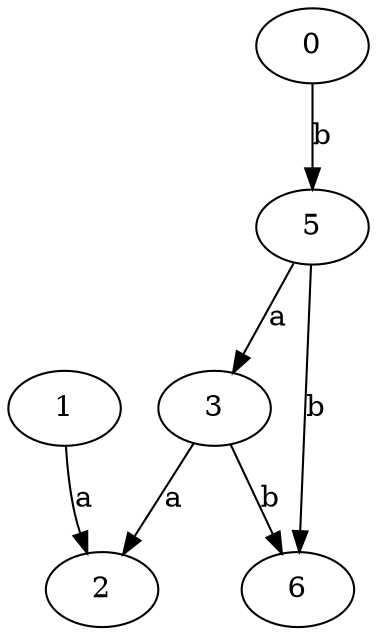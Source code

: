 strict digraph  {
0;
2;
3;
5;
1;
6;
0 -> 5  [label=b];
3 -> 2  [label=a];
3 -> 6  [label=b];
5 -> 3  [label=a];
5 -> 6  [label=b];
1 -> 2  [label=a];
}
